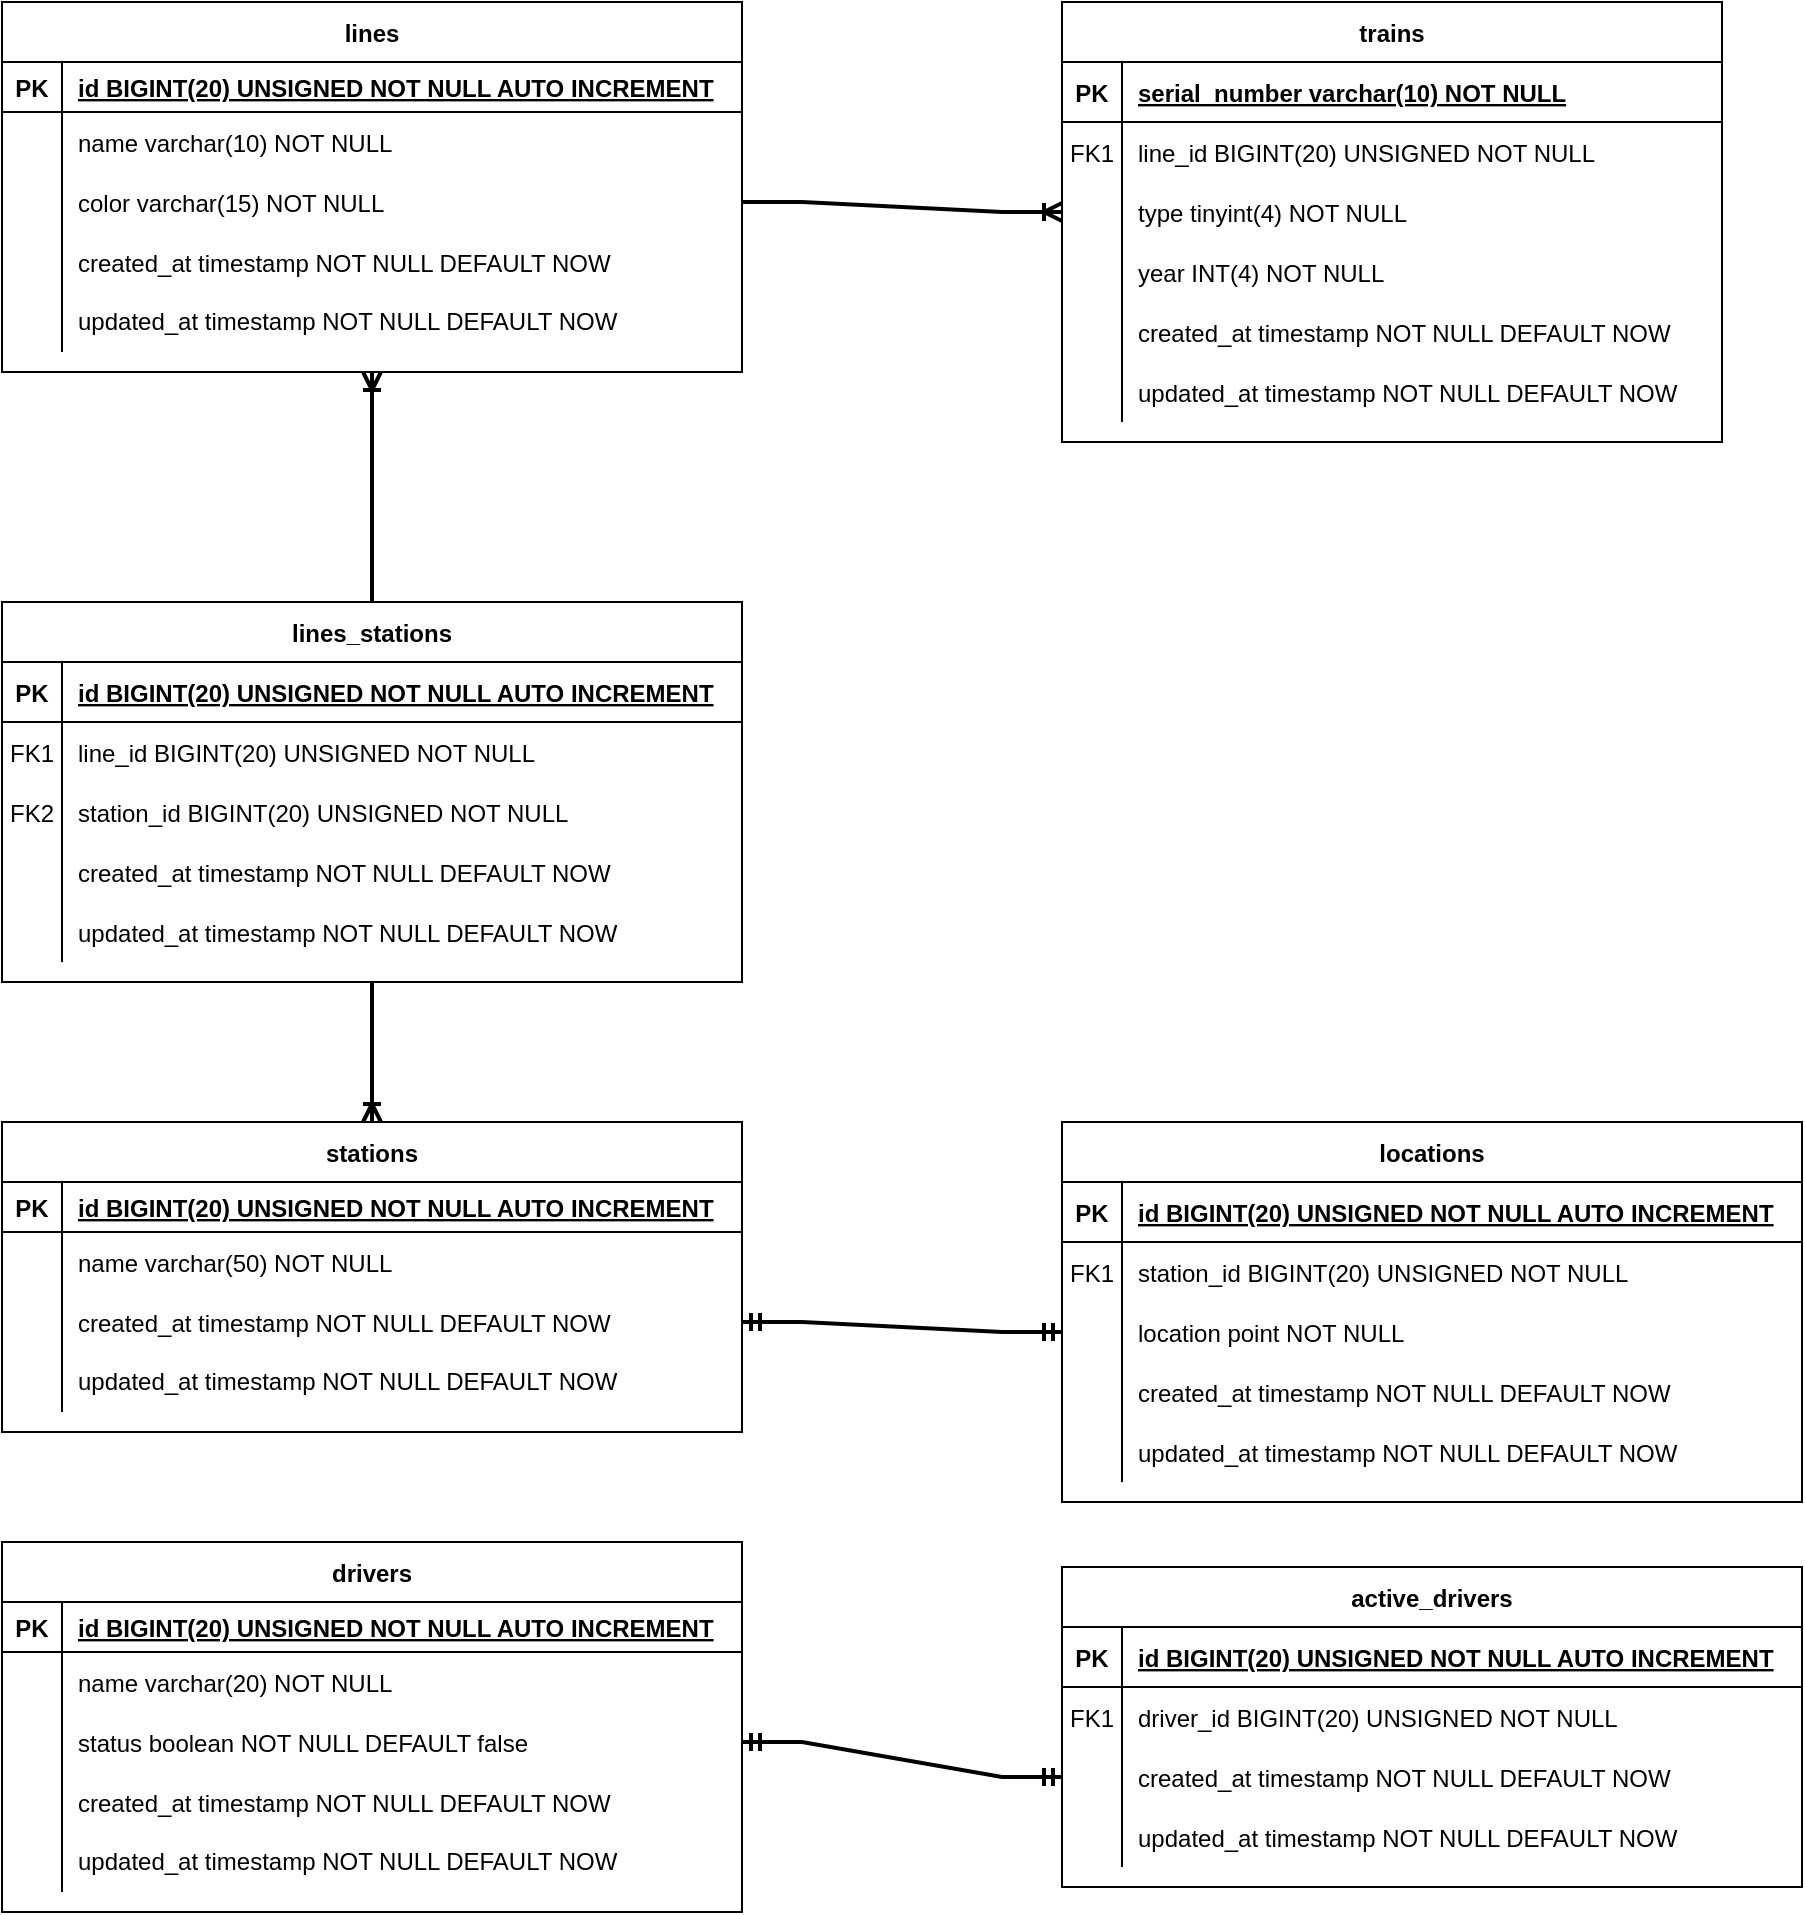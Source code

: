 <mxfile version="20.6.1" type="device"><diagram id="R2lEEEUBdFMjLlhIrx00" name="Page-1"><mxGraphModel dx="1181" dy="1236" grid="1" gridSize="10" guides="1" tooltips="1" connect="1" arrows="1" fold="1" page="1" pageScale="1" pageWidth="850" pageHeight="1100" math="0" shadow="0" extFonts="Permanent Marker^https://fonts.googleapis.com/css?family=Permanent+Marker"><root><mxCell id="0"/><mxCell id="1" parent="0"/><mxCell id="vt88OzX2ayruentlmncg-1" value="lines" style="shape=table;startSize=30;container=1;collapsible=1;childLayout=tableLayout;fixedRows=1;rowLines=0;fontStyle=1;align=center;resizeLast=1;" vertex="1" parent="1"><mxGeometry x="870" y="20" width="370" height="185" as="geometry"/></mxCell><mxCell id="vt88OzX2ayruentlmncg-2" value="" style="shape=partialRectangle;collapsible=0;dropTarget=0;pointerEvents=0;fillColor=none;points=[[0,0.5],[1,0.5]];portConstraint=eastwest;top=0;left=0;right=0;bottom=1;" vertex="1" parent="vt88OzX2ayruentlmncg-1"><mxGeometry y="30" width="370" height="25" as="geometry"/></mxCell><mxCell id="vt88OzX2ayruentlmncg-3" value="PK" style="shape=partialRectangle;overflow=hidden;connectable=0;fillColor=none;top=0;left=0;bottom=0;right=0;fontStyle=1;" vertex="1" parent="vt88OzX2ayruentlmncg-2"><mxGeometry width="30" height="25" as="geometry"><mxRectangle width="30" height="25" as="alternateBounds"/></mxGeometry></mxCell><mxCell id="vt88OzX2ayruentlmncg-4" value="id BIGINT(20) UNSIGNED NOT NULL AUTO INCREMENT" style="shape=partialRectangle;overflow=hidden;connectable=0;fillColor=none;top=0;left=0;bottom=0;right=0;align=left;spacingLeft=6;fontStyle=5;" vertex="1" parent="vt88OzX2ayruentlmncg-2"><mxGeometry x="30" width="340" height="25" as="geometry"><mxRectangle width="340" height="25" as="alternateBounds"/></mxGeometry></mxCell><mxCell id="vt88OzX2ayruentlmncg-5" value="" style="shape=partialRectangle;collapsible=0;dropTarget=0;pointerEvents=0;fillColor=none;points=[[0,0.5],[1,0.5]];portConstraint=eastwest;top=0;left=0;right=0;bottom=0;" vertex="1" parent="vt88OzX2ayruentlmncg-1"><mxGeometry y="55" width="370" height="30" as="geometry"/></mxCell><mxCell id="vt88OzX2ayruentlmncg-6" value="" style="shape=partialRectangle;overflow=hidden;connectable=0;fillColor=none;top=0;left=0;bottom=0;right=0;" vertex="1" parent="vt88OzX2ayruentlmncg-5"><mxGeometry width="30" height="30" as="geometry"><mxRectangle width="30" height="30" as="alternateBounds"/></mxGeometry></mxCell><mxCell id="vt88OzX2ayruentlmncg-7" value="name varchar(10) NOT NULL" style="shape=partialRectangle;overflow=hidden;connectable=0;fillColor=none;top=0;left=0;bottom=0;right=0;align=left;spacingLeft=6;" vertex="1" parent="vt88OzX2ayruentlmncg-5"><mxGeometry x="30" width="340" height="30" as="geometry"><mxRectangle width="340" height="30" as="alternateBounds"/></mxGeometry></mxCell><mxCell id="vt88OzX2ayruentlmncg-16" value="" style="shape=partialRectangle;collapsible=0;dropTarget=0;pointerEvents=0;fillColor=none;points=[[0,0.5],[1,0.5]];portConstraint=eastwest;top=0;left=0;right=0;bottom=0;" vertex="1" parent="vt88OzX2ayruentlmncg-1"><mxGeometry y="85" width="370" height="30" as="geometry"/></mxCell><mxCell id="vt88OzX2ayruentlmncg-17" value="" style="shape=partialRectangle;overflow=hidden;connectable=0;fillColor=none;top=0;left=0;bottom=0;right=0;" vertex="1" parent="vt88OzX2ayruentlmncg-16"><mxGeometry width="30" height="30" as="geometry"><mxRectangle width="30" height="30" as="alternateBounds"/></mxGeometry></mxCell><mxCell id="vt88OzX2ayruentlmncg-18" value="color varchar(15) NOT NULL" style="shape=partialRectangle;overflow=hidden;connectable=0;fillColor=none;top=0;left=0;bottom=0;right=0;align=left;spacingLeft=6;" vertex="1" parent="vt88OzX2ayruentlmncg-16"><mxGeometry x="30" width="340" height="30" as="geometry"><mxRectangle width="340" height="30" as="alternateBounds"/></mxGeometry></mxCell><mxCell id="vt88OzX2ayruentlmncg-25" value="" style="shape=partialRectangle;collapsible=0;dropTarget=0;pointerEvents=0;fillColor=none;points=[[0,0.5],[1,0.5]];portConstraint=eastwest;top=0;left=0;right=0;bottom=0;" vertex="1" parent="vt88OzX2ayruentlmncg-1"><mxGeometry y="115" width="370" height="30" as="geometry"/></mxCell><mxCell id="vt88OzX2ayruentlmncg-26" value="" style="shape=partialRectangle;overflow=hidden;connectable=0;fillColor=none;top=0;left=0;bottom=0;right=0;" vertex="1" parent="vt88OzX2ayruentlmncg-25"><mxGeometry width="30" height="30" as="geometry"><mxRectangle width="30" height="30" as="alternateBounds"/></mxGeometry></mxCell><mxCell id="vt88OzX2ayruentlmncg-27" value="created_at timestamp NOT NULL DEFAULT NOW" style="shape=partialRectangle;overflow=hidden;connectable=0;fillColor=none;top=0;left=0;bottom=0;right=0;align=left;spacingLeft=6;" vertex="1" parent="vt88OzX2ayruentlmncg-25"><mxGeometry x="30" width="340" height="30" as="geometry"><mxRectangle width="340" height="30" as="alternateBounds"/></mxGeometry></mxCell><mxCell id="vt88OzX2ayruentlmncg-28" value="" style="shape=partialRectangle;collapsible=0;dropTarget=0;pointerEvents=0;fillColor=none;points=[[0,0.5],[1,0.5]];portConstraint=eastwest;top=0;left=0;right=0;bottom=0;" vertex="1" parent="vt88OzX2ayruentlmncg-1"><mxGeometry y="145" width="370" height="30" as="geometry"/></mxCell><mxCell id="vt88OzX2ayruentlmncg-29" value="" style="shape=partialRectangle;overflow=hidden;connectable=0;fillColor=none;top=0;left=0;bottom=0;right=0;" vertex="1" parent="vt88OzX2ayruentlmncg-28"><mxGeometry width="30" height="30" as="geometry"><mxRectangle width="30" height="30" as="alternateBounds"/></mxGeometry></mxCell><mxCell id="vt88OzX2ayruentlmncg-30" value="updated_at timestamp NOT NULL DEFAULT NOW" style="shape=partialRectangle;overflow=hidden;connectable=0;fillColor=none;top=0;left=0;bottom=0;right=0;align=left;spacingLeft=6;html=1;" vertex="1" parent="vt88OzX2ayruentlmncg-28"><mxGeometry x="30" width="340" height="30" as="geometry"><mxRectangle width="340" height="30" as="alternateBounds"/></mxGeometry></mxCell><mxCell id="vt88OzX2ayruentlmncg-31" value="trains" style="shape=table;startSize=30;container=1;collapsible=1;childLayout=tableLayout;fixedRows=1;rowLines=0;fontStyle=1;align=center;resizeLast=1;" vertex="1" parent="1"><mxGeometry x="1400" y="20" width="330" height="220" as="geometry"><mxRectangle x="1590" y="120" width="70" height="30" as="alternateBounds"/></mxGeometry></mxCell><mxCell id="vt88OzX2ayruentlmncg-32" value="" style="shape=partialRectangle;collapsible=0;dropTarget=0;pointerEvents=0;fillColor=none;points=[[0,0.5],[1,0.5]];portConstraint=eastwest;top=0;left=0;right=0;bottom=1;" vertex="1" parent="vt88OzX2ayruentlmncg-31"><mxGeometry y="30" width="330" height="30" as="geometry"/></mxCell><mxCell id="vt88OzX2ayruentlmncg-33" value="PK" style="shape=partialRectangle;overflow=hidden;connectable=0;fillColor=none;top=0;left=0;bottom=0;right=0;fontStyle=1;" vertex="1" parent="vt88OzX2ayruentlmncg-32"><mxGeometry width="30" height="30" as="geometry"><mxRectangle width="30" height="30" as="alternateBounds"/></mxGeometry></mxCell><mxCell id="vt88OzX2ayruentlmncg-34" value="serial_number varchar(10) NOT NULL " style="shape=partialRectangle;overflow=hidden;connectable=0;fillColor=none;top=0;left=0;bottom=0;right=0;align=left;spacingLeft=6;fontStyle=5;" vertex="1" parent="vt88OzX2ayruentlmncg-32"><mxGeometry x="30" width="300" height="30" as="geometry"><mxRectangle width="300" height="30" as="alternateBounds"/></mxGeometry></mxCell><mxCell id="vt88OzX2ayruentlmncg-35" value="" style="shape=partialRectangle;collapsible=0;dropTarget=0;pointerEvents=0;fillColor=none;points=[[0,0.5],[1,0.5]];portConstraint=eastwest;top=0;left=0;right=0;bottom=0;" vertex="1" parent="vt88OzX2ayruentlmncg-31"><mxGeometry y="60" width="330" height="30" as="geometry"/></mxCell><mxCell id="vt88OzX2ayruentlmncg-36" value="FK1" style="shape=partialRectangle;overflow=hidden;connectable=0;fillColor=none;top=0;left=0;bottom=0;right=0;" vertex="1" parent="vt88OzX2ayruentlmncg-35"><mxGeometry width="30" height="30" as="geometry"><mxRectangle width="30" height="30" as="alternateBounds"/></mxGeometry></mxCell><mxCell id="vt88OzX2ayruentlmncg-37" value="line_id BIGINT(20) UNSIGNED NOT NULL" style="shape=partialRectangle;overflow=hidden;connectable=0;fillColor=none;top=0;left=0;bottom=0;right=0;align=left;spacingLeft=6;" vertex="1" parent="vt88OzX2ayruentlmncg-35"><mxGeometry x="30" width="300" height="30" as="geometry"><mxRectangle width="300" height="30" as="alternateBounds"/></mxGeometry></mxCell><mxCell id="vt88OzX2ayruentlmncg-38" value="" style="shape=partialRectangle;collapsible=0;dropTarget=0;pointerEvents=0;fillColor=none;points=[[0,0.5],[1,0.5]];portConstraint=eastwest;top=0;left=0;right=0;bottom=0;" vertex="1" parent="vt88OzX2ayruentlmncg-31"><mxGeometry y="90" width="330" height="30" as="geometry"/></mxCell><mxCell id="vt88OzX2ayruentlmncg-39" value="" style="shape=partialRectangle;overflow=hidden;connectable=0;fillColor=none;top=0;left=0;bottom=0;right=0;" vertex="1" parent="vt88OzX2ayruentlmncg-38"><mxGeometry width="30" height="30" as="geometry"><mxRectangle width="30" height="30" as="alternateBounds"/></mxGeometry></mxCell><mxCell id="vt88OzX2ayruentlmncg-40" value="type tinyint(4) NOT NULL" style="shape=partialRectangle;overflow=hidden;connectable=0;fillColor=none;top=0;left=0;bottom=0;right=0;align=left;spacingLeft=6;" vertex="1" parent="vt88OzX2ayruentlmncg-38"><mxGeometry x="30" width="300" height="30" as="geometry"><mxRectangle width="300" height="30" as="alternateBounds"/></mxGeometry></mxCell><mxCell id="vt88OzX2ayruentlmncg-52" value="" style="shape=partialRectangle;collapsible=0;dropTarget=0;pointerEvents=0;fillColor=none;points=[[0,0.5],[1,0.5]];portConstraint=eastwest;top=0;left=0;right=0;bottom=0;" vertex="1" parent="vt88OzX2ayruentlmncg-31"><mxGeometry y="120" width="330" height="30" as="geometry"/></mxCell><mxCell id="vt88OzX2ayruentlmncg-53" value="" style="shape=partialRectangle;overflow=hidden;connectable=0;fillColor=none;top=0;left=0;bottom=0;right=0;" vertex="1" parent="vt88OzX2ayruentlmncg-52"><mxGeometry width="30" height="30" as="geometry"><mxRectangle width="30" height="30" as="alternateBounds"/></mxGeometry></mxCell><mxCell id="vt88OzX2ayruentlmncg-54" value="year INT(4) NOT NULL" style="shape=partialRectangle;overflow=hidden;connectable=0;fillColor=none;top=0;left=0;bottom=0;right=0;align=left;spacingLeft=6;" vertex="1" parent="vt88OzX2ayruentlmncg-52"><mxGeometry x="30" width="300" height="30" as="geometry"><mxRectangle width="300" height="30" as="alternateBounds"/></mxGeometry></mxCell><mxCell id="vt88OzX2ayruentlmncg-55" value="" style="shape=partialRectangle;collapsible=0;dropTarget=0;pointerEvents=0;fillColor=none;points=[[0,0.5],[1,0.5]];portConstraint=eastwest;top=0;left=0;right=0;bottom=0;" vertex="1" parent="vt88OzX2ayruentlmncg-31"><mxGeometry y="150" width="330" height="30" as="geometry"/></mxCell><mxCell id="vt88OzX2ayruentlmncg-56" value="" style="shape=partialRectangle;overflow=hidden;connectable=0;fillColor=none;top=0;left=0;bottom=0;right=0;" vertex="1" parent="vt88OzX2ayruentlmncg-55"><mxGeometry width="30" height="30" as="geometry"><mxRectangle width="30" height="30" as="alternateBounds"/></mxGeometry></mxCell><mxCell id="vt88OzX2ayruentlmncg-57" value="created_at timestamp NOT NULL DEFAULT NOW" style="shape=partialRectangle;overflow=hidden;connectable=0;fillColor=none;top=0;left=0;bottom=0;right=0;align=left;spacingLeft=6;" vertex="1" parent="vt88OzX2ayruentlmncg-55"><mxGeometry x="30" width="300" height="30" as="geometry"><mxRectangle width="300" height="30" as="alternateBounds"/></mxGeometry></mxCell><mxCell id="vt88OzX2ayruentlmncg-58" value="" style="shape=partialRectangle;collapsible=0;dropTarget=0;pointerEvents=0;fillColor=none;points=[[0,0.5],[1,0.5]];portConstraint=eastwest;top=0;left=0;right=0;bottom=0;" vertex="1" parent="vt88OzX2ayruentlmncg-31"><mxGeometry y="180" width="330" height="30" as="geometry"/></mxCell><mxCell id="vt88OzX2ayruentlmncg-59" value="" style="shape=partialRectangle;overflow=hidden;connectable=0;fillColor=none;top=0;left=0;bottom=0;right=0;" vertex="1" parent="vt88OzX2ayruentlmncg-58"><mxGeometry width="30" height="30" as="geometry"><mxRectangle width="30" height="30" as="alternateBounds"/></mxGeometry></mxCell><mxCell id="vt88OzX2ayruentlmncg-60" value="updated_at timestamp NOT NULL DEFAULT NOW" style="shape=partialRectangle;overflow=hidden;connectable=0;fillColor=none;top=0;left=0;bottom=0;right=0;align=left;spacingLeft=6;" vertex="1" parent="vt88OzX2ayruentlmncg-58"><mxGeometry x="30" width="300" height="30" as="geometry"><mxRectangle width="300" height="30" as="alternateBounds"/></mxGeometry></mxCell><mxCell id="vt88OzX2ayruentlmncg-81" value="stations" style="shape=table;startSize=30;container=1;collapsible=1;childLayout=tableLayout;fixedRows=1;rowLines=0;fontStyle=1;align=center;resizeLast=1;" vertex="1" parent="1"><mxGeometry x="870" y="580" width="370" height="155" as="geometry"/></mxCell><mxCell id="vt88OzX2ayruentlmncg-82" value="" style="shape=partialRectangle;collapsible=0;dropTarget=0;pointerEvents=0;fillColor=none;points=[[0,0.5],[1,0.5]];portConstraint=eastwest;top=0;left=0;right=0;bottom=1;" vertex="1" parent="vt88OzX2ayruentlmncg-81"><mxGeometry y="30" width="370" height="25" as="geometry"/></mxCell><mxCell id="vt88OzX2ayruentlmncg-83" value="PK" style="shape=partialRectangle;overflow=hidden;connectable=0;fillColor=none;top=0;left=0;bottom=0;right=0;fontStyle=1;" vertex="1" parent="vt88OzX2ayruentlmncg-82"><mxGeometry width="30" height="25" as="geometry"><mxRectangle width="30" height="25" as="alternateBounds"/></mxGeometry></mxCell><mxCell id="vt88OzX2ayruentlmncg-84" value="id BIGINT(20) UNSIGNED NOT NULL AUTO INCREMENT" style="shape=partialRectangle;overflow=hidden;connectable=0;fillColor=none;top=0;left=0;bottom=0;right=0;align=left;spacingLeft=6;fontStyle=5;" vertex="1" parent="vt88OzX2ayruentlmncg-82"><mxGeometry x="30" width="340" height="25" as="geometry"><mxRectangle width="340" height="25" as="alternateBounds"/></mxGeometry></mxCell><mxCell id="vt88OzX2ayruentlmncg-85" value="" style="shape=partialRectangle;collapsible=0;dropTarget=0;pointerEvents=0;fillColor=none;points=[[0,0.5],[1,0.5]];portConstraint=eastwest;top=0;left=0;right=0;bottom=0;" vertex="1" parent="vt88OzX2ayruentlmncg-81"><mxGeometry y="55" width="370" height="30" as="geometry"/></mxCell><mxCell id="vt88OzX2ayruentlmncg-86" value="" style="shape=partialRectangle;overflow=hidden;connectable=0;fillColor=none;top=0;left=0;bottom=0;right=0;" vertex="1" parent="vt88OzX2ayruentlmncg-85"><mxGeometry width="30" height="30" as="geometry"><mxRectangle width="30" height="30" as="alternateBounds"/></mxGeometry></mxCell><mxCell id="vt88OzX2ayruentlmncg-87" value="name varchar(50) NOT NULL" style="shape=partialRectangle;overflow=hidden;connectable=0;fillColor=none;top=0;left=0;bottom=0;right=0;align=left;spacingLeft=6;" vertex="1" parent="vt88OzX2ayruentlmncg-85"><mxGeometry x="30" width="340" height="30" as="geometry"><mxRectangle width="340" height="30" as="alternateBounds"/></mxGeometry></mxCell><mxCell id="vt88OzX2ayruentlmncg-91" value="" style="shape=partialRectangle;collapsible=0;dropTarget=0;pointerEvents=0;fillColor=none;points=[[0,0.5],[1,0.5]];portConstraint=eastwest;top=0;left=0;right=0;bottom=0;" vertex="1" parent="vt88OzX2ayruentlmncg-81"><mxGeometry y="85" width="370" height="30" as="geometry"/></mxCell><mxCell id="vt88OzX2ayruentlmncg-92" value="" style="shape=partialRectangle;overflow=hidden;connectable=0;fillColor=none;top=0;left=0;bottom=0;right=0;" vertex="1" parent="vt88OzX2ayruentlmncg-91"><mxGeometry width="30" height="30" as="geometry"><mxRectangle width="30" height="30" as="alternateBounds"/></mxGeometry></mxCell><mxCell id="vt88OzX2ayruentlmncg-93" value="created_at timestamp NOT NULL DEFAULT NOW" style="shape=partialRectangle;overflow=hidden;connectable=0;fillColor=none;top=0;left=0;bottom=0;right=0;align=left;spacingLeft=6;" vertex="1" parent="vt88OzX2ayruentlmncg-91"><mxGeometry x="30" width="340" height="30" as="geometry"><mxRectangle width="340" height="30" as="alternateBounds"/></mxGeometry></mxCell><mxCell id="vt88OzX2ayruentlmncg-94" value="" style="shape=partialRectangle;collapsible=0;dropTarget=0;pointerEvents=0;fillColor=none;points=[[0,0.5],[1,0.5]];portConstraint=eastwest;top=0;left=0;right=0;bottom=0;" vertex="1" parent="vt88OzX2ayruentlmncg-81"><mxGeometry y="115" width="370" height="30" as="geometry"/></mxCell><mxCell id="vt88OzX2ayruentlmncg-95" value="" style="shape=partialRectangle;overflow=hidden;connectable=0;fillColor=none;top=0;left=0;bottom=0;right=0;" vertex="1" parent="vt88OzX2ayruentlmncg-94"><mxGeometry width="30" height="30" as="geometry"><mxRectangle width="30" height="30" as="alternateBounds"/></mxGeometry></mxCell><mxCell id="vt88OzX2ayruentlmncg-96" value="updated_at timestamp NOT NULL DEFAULT NOW" style="shape=partialRectangle;overflow=hidden;connectable=0;fillColor=none;top=0;left=0;bottom=0;right=0;align=left;spacingLeft=6;html=1;" vertex="1" parent="vt88OzX2ayruentlmncg-94"><mxGeometry x="30" width="340" height="30" as="geometry"><mxRectangle width="340" height="30" as="alternateBounds"/></mxGeometry></mxCell><mxCell id="vt88OzX2ayruentlmncg-105" value="locations" style="shape=table;startSize=30;container=1;collapsible=1;childLayout=tableLayout;fixedRows=1;rowLines=0;fontStyle=1;align=center;resizeLast=1;" vertex="1" parent="1"><mxGeometry x="1400" y="580" width="370" height="190" as="geometry"><mxRectangle x="1590" y="120" width="70" height="30" as="alternateBounds"/></mxGeometry></mxCell><mxCell id="vt88OzX2ayruentlmncg-106" value="" style="shape=partialRectangle;collapsible=0;dropTarget=0;pointerEvents=0;fillColor=none;points=[[0,0.5],[1,0.5]];portConstraint=eastwest;top=0;left=0;right=0;bottom=1;" vertex="1" parent="vt88OzX2ayruentlmncg-105"><mxGeometry y="30" width="370" height="30" as="geometry"/></mxCell><mxCell id="vt88OzX2ayruentlmncg-107" value="PK" style="shape=partialRectangle;overflow=hidden;connectable=0;fillColor=none;top=0;left=0;bottom=0;right=0;fontStyle=1;" vertex="1" parent="vt88OzX2ayruentlmncg-106"><mxGeometry width="30" height="30" as="geometry"><mxRectangle width="30" height="30" as="alternateBounds"/></mxGeometry></mxCell><mxCell id="vt88OzX2ayruentlmncg-108" value="id BIGINT(20) UNSIGNED NOT NULL AUTO INCREMENT" style="shape=partialRectangle;overflow=hidden;connectable=0;fillColor=none;top=0;left=0;bottom=0;right=0;align=left;spacingLeft=6;fontStyle=5;" vertex="1" parent="vt88OzX2ayruentlmncg-106"><mxGeometry x="30" width="340" height="30" as="geometry"><mxRectangle width="340" height="30" as="alternateBounds"/></mxGeometry></mxCell><mxCell id="vt88OzX2ayruentlmncg-109" value="" style="shape=partialRectangle;collapsible=0;dropTarget=0;pointerEvents=0;fillColor=none;points=[[0,0.5],[1,0.5]];portConstraint=eastwest;top=0;left=0;right=0;bottom=0;" vertex="1" parent="vt88OzX2ayruentlmncg-105"><mxGeometry y="60" width="370" height="30" as="geometry"/></mxCell><mxCell id="vt88OzX2ayruentlmncg-110" value="FK1" style="shape=partialRectangle;overflow=hidden;connectable=0;fillColor=none;top=0;left=0;bottom=0;right=0;" vertex="1" parent="vt88OzX2ayruentlmncg-109"><mxGeometry width="30" height="30" as="geometry"><mxRectangle width="30" height="30" as="alternateBounds"/></mxGeometry></mxCell><mxCell id="vt88OzX2ayruentlmncg-111" value="station_id BIGINT(20) UNSIGNED NOT NULL" style="shape=partialRectangle;overflow=hidden;connectable=0;fillColor=none;top=0;left=0;bottom=0;right=0;align=left;spacingLeft=6;" vertex="1" parent="vt88OzX2ayruentlmncg-109"><mxGeometry x="30" width="340" height="30" as="geometry"><mxRectangle width="340" height="30" as="alternateBounds"/></mxGeometry></mxCell><mxCell id="vt88OzX2ayruentlmncg-112" value="" style="shape=partialRectangle;collapsible=0;dropTarget=0;pointerEvents=0;fillColor=none;points=[[0,0.5],[1,0.5]];portConstraint=eastwest;top=0;left=0;right=0;bottom=0;" vertex="1" parent="vt88OzX2ayruentlmncg-105"><mxGeometry y="90" width="370" height="30" as="geometry"/></mxCell><mxCell id="vt88OzX2ayruentlmncg-113" value="" style="shape=partialRectangle;overflow=hidden;connectable=0;fillColor=none;top=0;left=0;bottom=0;right=0;" vertex="1" parent="vt88OzX2ayruentlmncg-112"><mxGeometry width="30" height="30" as="geometry"><mxRectangle width="30" height="30" as="alternateBounds"/></mxGeometry></mxCell><mxCell id="vt88OzX2ayruentlmncg-114" value="location point NOT NULL" style="shape=partialRectangle;overflow=hidden;connectable=0;fillColor=none;top=0;left=0;bottom=0;right=0;align=left;spacingLeft=6;" vertex="1" parent="vt88OzX2ayruentlmncg-112"><mxGeometry x="30" width="340" height="30" as="geometry"><mxRectangle width="340" height="30" as="alternateBounds"/></mxGeometry></mxCell><mxCell id="vt88OzX2ayruentlmncg-118" value="" style="shape=partialRectangle;collapsible=0;dropTarget=0;pointerEvents=0;fillColor=none;points=[[0,0.5],[1,0.5]];portConstraint=eastwest;top=0;left=0;right=0;bottom=0;" vertex="1" parent="vt88OzX2ayruentlmncg-105"><mxGeometry y="120" width="370" height="30" as="geometry"/></mxCell><mxCell id="vt88OzX2ayruentlmncg-119" value="" style="shape=partialRectangle;overflow=hidden;connectable=0;fillColor=none;top=0;left=0;bottom=0;right=0;" vertex="1" parent="vt88OzX2ayruentlmncg-118"><mxGeometry width="30" height="30" as="geometry"><mxRectangle width="30" height="30" as="alternateBounds"/></mxGeometry></mxCell><mxCell id="vt88OzX2ayruentlmncg-120" value="created_at timestamp NOT NULL DEFAULT NOW" style="shape=partialRectangle;overflow=hidden;connectable=0;fillColor=none;top=0;left=0;bottom=0;right=0;align=left;spacingLeft=6;" vertex="1" parent="vt88OzX2ayruentlmncg-118"><mxGeometry x="30" width="340" height="30" as="geometry"><mxRectangle width="340" height="30" as="alternateBounds"/></mxGeometry></mxCell><mxCell id="vt88OzX2ayruentlmncg-121" value="" style="shape=partialRectangle;collapsible=0;dropTarget=0;pointerEvents=0;fillColor=none;points=[[0,0.5],[1,0.5]];portConstraint=eastwest;top=0;left=0;right=0;bottom=0;" vertex="1" parent="vt88OzX2ayruentlmncg-105"><mxGeometry y="150" width="370" height="30" as="geometry"/></mxCell><mxCell id="vt88OzX2ayruentlmncg-122" value="" style="shape=partialRectangle;overflow=hidden;connectable=0;fillColor=none;top=0;left=0;bottom=0;right=0;" vertex="1" parent="vt88OzX2ayruentlmncg-121"><mxGeometry width="30" height="30" as="geometry"><mxRectangle width="30" height="30" as="alternateBounds"/></mxGeometry></mxCell><mxCell id="vt88OzX2ayruentlmncg-123" value="updated_at timestamp NOT NULL DEFAULT NOW" style="shape=partialRectangle;overflow=hidden;connectable=0;fillColor=none;top=0;left=0;bottom=0;right=0;align=left;spacingLeft=6;" vertex="1" parent="vt88OzX2ayruentlmncg-121"><mxGeometry x="30" width="340" height="30" as="geometry"><mxRectangle width="340" height="30" as="alternateBounds"/></mxGeometry></mxCell><mxCell id="vt88OzX2ayruentlmncg-124" value="drivers" style="shape=table;startSize=30;container=1;collapsible=1;childLayout=tableLayout;fixedRows=1;rowLines=0;fontStyle=1;align=center;resizeLast=1;" vertex="1" parent="1"><mxGeometry x="870" y="790" width="370" height="185" as="geometry"/></mxCell><mxCell id="vt88OzX2ayruentlmncg-125" value="" style="shape=partialRectangle;collapsible=0;dropTarget=0;pointerEvents=0;fillColor=none;points=[[0,0.5],[1,0.5]];portConstraint=eastwest;top=0;left=0;right=0;bottom=1;" vertex="1" parent="vt88OzX2ayruentlmncg-124"><mxGeometry y="30" width="370" height="25" as="geometry"/></mxCell><mxCell id="vt88OzX2ayruentlmncg-126" value="PK" style="shape=partialRectangle;overflow=hidden;connectable=0;fillColor=none;top=0;left=0;bottom=0;right=0;fontStyle=1;" vertex="1" parent="vt88OzX2ayruentlmncg-125"><mxGeometry width="30" height="25" as="geometry"><mxRectangle width="30" height="25" as="alternateBounds"/></mxGeometry></mxCell><mxCell id="vt88OzX2ayruentlmncg-127" value="id BIGINT(20) UNSIGNED NOT NULL AUTO INCREMENT" style="shape=partialRectangle;overflow=hidden;connectable=0;fillColor=none;top=0;left=0;bottom=0;right=0;align=left;spacingLeft=6;fontStyle=5;" vertex="1" parent="vt88OzX2ayruentlmncg-125"><mxGeometry x="30" width="340" height="25" as="geometry"><mxRectangle width="340" height="25" as="alternateBounds"/></mxGeometry></mxCell><mxCell id="vt88OzX2ayruentlmncg-128" value="" style="shape=partialRectangle;collapsible=0;dropTarget=0;pointerEvents=0;fillColor=none;points=[[0,0.5],[1,0.5]];portConstraint=eastwest;top=0;left=0;right=0;bottom=0;" vertex="1" parent="vt88OzX2ayruentlmncg-124"><mxGeometry y="55" width="370" height="30" as="geometry"/></mxCell><mxCell id="vt88OzX2ayruentlmncg-129" value="" style="shape=partialRectangle;overflow=hidden;connectable=0;fillColor=none;top=0;left=0;bottom=0;right=0;" vertex="1" parent="vt88OzX2ayruentlmncg-128"><mxGeometry width="30" height="30" as="geometry"><mxRectangle width="30" height="30" as="alternateBounds"/></mxGeometry></mxCell><mxCell id="vt88OzX2ayruentlmncg-130" value="name varchar(20) NOT NULL" style="shape=partialRectangle;overflow=hidden;connectable=0;fillColor=none;top=0;left=0;bottom=0;right=0;align=left;spacingLeft=6;" vertex="1" parent="vt88OzX2ayruentlmncg-128"><mxGeometry x="30" width="340" height="30" as="geometry"><mxRectangle width="340" height="30" as="alternateBounds"/></mxGeometry></mxCell><mxCell id="vt88OzX2ayruentlmncg-137" value="" style="shape=partialRectangle;collapsible=0;dropTarget=0;pointerEvents=0;fillColor=none;points=[[0,0.5],[1,0.5]];portConstraint=eastwest;top=0;left=0;right=0;bottom=0;" vertex="1" parent="vt88OzX2ayruentlmncg-124"><mxGeometry y="85" width="370" height="30" as="geometry"/></mxCell><mxCell id="vt88OzX2ayruentlmncg-138" value="" style="shape=partialRectangle;overflow=hidden;connectable=0;fillColor=none;top=0;left=0;bottom=0;right=0;" vertex="1" parent="vt88OzX2ayruentlmncg-137"><mxGeometry width="30" height="30" as="geometry"><mxRectangle width="30" height="30" as="alternateBounds"/></mxGeometry></mxCell><mxCell id="vt88OzX2ayruentlmncg-139" value="status boolean NOT NULL DEFAULT false" style="shape=partialRectangle;overflow=hidden;connectable=0;fillColor=none;top=0;left=0;bottom=0;right=0;align=left;spacingLeft=6;" vertex="1" parent="vt88OzX2ayruentlmncg-137"><mxGeometry x="30" width="340" height="30" as="geometry"><mxRectangle width="340" height="30" as="alternateBounds"/></mxGeometry></mxCell><mxCell id="vt88OzX2ayruentlmncg-131" value="" style="shape=partialRectangle;collapsible=0;dropTarget=0;pointerEvents=0;fillColor=none;points=[[0,0.5],[1,0.5]];portConstraint=eastwest;top=0;left=0;right=0;bottom=0;" vertex="1" parent="vt88OzX2ayruentlmncg-124"><mxGeometry y="115" width="370" height="30" as="geometry"/></mxCell><mxCell id="vt88OzX2ayruentlmncg-132" value="" style="shape=partialRectangle;overflow=hidden;connectable=0;fillColor=none;top=0;left=0;bottom=0;right=0;" vertex="1" parent="vt88OzX2ayruentlmncg-131"><mxGeometry width="30" height="30" as="geometry"><mxRectangle width="30" height="30" as="alternateBounds"/></mxGeometry></mxCell><mxCell id="vt88OzX2ayruentlmncg-133" value="created_at timestamp NOT NULL DEFAULT NOW" style="shape=partialRectangle;overflow=hidden;connectable=0;fillColor=none;top=0;left=0;bottom=0;right=0;align=left;spacingLeft=6;" vertex="1" parent="vt88OzX2ayruentlmncg-131"><mxGeometry x="30" width="340" height="30" as="geometry"><mxRectangle width="340" height="30" as="alternateBounds"/></mxGeometry></mxCell><mxCell id="vt88OzX2ayruentlmncg-134" value="" style="shape=partialRectangle;collapsible=0;dropTarget=0;pointerEvents=0;fillColor=none;points=[[0,0.5],[1,0.5]];portConstraint=eastwest;top=0;left=0;right=0;bottom=0;" vertex="1" parent="vt88OzX2ayruentlmncg-124"><mxGeometry y="145" width="370" height="30" as="geometry"/></mxCell><mxCell id="vt88OzX2ayruentlmncg-135" value="" style="shape=partialRectangle;overflow=hidden;connectable=0;fillColor=none;top=0;left=0;bottom=0;right=0;" vertex="1" parent="vt88OzX2ayruentlmncg-134"><mxGeometry width="30" height="30" as="geometry"><mxRectangle width="30" height="30" as="alternateBounds"/></mxGeometry></mxCell><mxCell id="vt88OzX2ayruentlmncg-136" value="updated_at timestamp NOT NULL DEFAULT NOW" style="shape=partialRectangle;overflow=hidden;connectable=0;fillColor=none;top=0;left=0;bottom=0;right=0;align=left;spacingLeft=6;html=1;" vertex="1" parent="vt88OzX2ayruentlmncg-134"><mxGeometry x="30" width="340" height="30" as="geometry"><mxRectangle width="340" height="30" as="alternateBounds"/></mxGeometry></mxCell><mxCell id="vt88OzX2ayruentlmncg-140" value="active_drivers" style="shape=table;startSize=30;container=1;collapsible=1;childLayout=tableLayout;fixedRows=1;rowLines=0;fontStyle=1;align=center;resizeLast=1;" vertex="1" parent="1"><mxGeometry x="1400" y="802.5" width="370" height="160" as="geometry"><mxRectangle x="1590" y="120" width="70" height="30" as="alternateBounds"/></mxGeometry></mxCell><mxCell id="vt88OzX2ayruentlmncg-141" value="" style="shape=partialRectangle;collapsible=0;dropTarget=0;pointerEvents=0;fillColor=none;points=[[0,0.5],[1,0.5]];portConstraint=eastwest;top=0;left=0;right=0;bottom=1;" vertex="1" parent="vt88OzX2ayruentlmncg-140"><mxGeometry y="30" width="370" height="30" as="geometry"/></mxCell><mxCell id="vt88OzX2ayruentlmncg-142" value="PK" style="shape=partialRectangle;overflow=hidden;connectable=0;fillColor=none;top=0;left=0;bottom=0;right=0;fontStyle=1;" vertex="1" parent="vt88OzX2ayruentlmncg-141"><mxGeometry width="30" height="30" as="geometry"><mxRectangle width="30" height="30" as="alternateBounds"/></mxGeometry></mxCell><mxCell id="vt88OzX2ayruentlmncg-143" value="id BIGINT(20) UNSIGNED NOT NULL AUTO INCREMENT" style="shape=partialRectangle;overflow=hidden;connectable=0;fillColor=none;top=0;left=0;bottom=0;right=0;align=left;spacingLeft=6;fontStyle=5;" vertex="1" parent="vt88OzX2ayruentlmncg-141"><mxGeometry x="30" width="340" height="30" as="geometry"><mxRectangle width="340" height="30" as="alternateBounds"/></mxGeometry></mxCell><mxCell id="vt88OzX2ayruentlmncg-144" value="" style="shape=partialRectangle;collapsible=0;dropTarget=0;pointerEvents=0;fillColor=none;points=[[0,0.5],[1,0.5]];portConstraint=eastwest;top=0;left=0;right=0;bottom=0;" vertex="1" parent="vt88OzX2ayruentlmncg-140"><mxGeometry y="60" width="370" height="30" as="geometry"/></mxCell><mxCell id="vt88OzX2ayruentlmncg-145" value="FK1" style="shape=partialRectangle;overflow=hidden;connectable=0;fillColor=none;top=0;left=0;bottom=0;right=0;" vertex="1" parent="vt88OzX2ayruentlmncg-144"><mxGeometry width="30" height="30" as="geometry"><mxRectangle width="30" height="30" as="alternateBounds"/></mxGeometry></mxCell><mxCell id="vt88OzX2ayruentlmncg-146" value="driver_id BIGINT(20) UNSIGNED NOT NULL" style="shape=partialRectangle;overflow=hidden;connectable=0;fillColor=none;top=0;left=0;bottom=0;right=0;align=left;spacingLeft=6;" vertex="1" parent="vt88OzX2ayruentlmncg-144"><mxGeometry x="30" width="340" height="30" as="geometry"><mxRectangle width="340" height="30" as="alternateBounds"/></mxGeometry></mxCell><mxCell id="vt88OzX2ayruentlmncg-150" value="" style="shape=partialRectangle;collapsible=0;dropTarget=0;pointerEvents=0;fillColor=none;points=[[0,0.5],[1,0.5]];portConstraint=eastwest;top=0;left=0;right=0;bottom=0;" vertex="1" parent="vt88OzX2ayruentlmncg-140"><mxGeometry y="90" width="370" height="30" as="geometry"/></mxCell><mxCell id="vt88OzX2ayruentlmncg-151" value="" style="shape=partialRectangle;overflow=hidden;connectable=0;fillColor=none;top=0;left=0;bottom=0;right=0;" vertex="1" parent="vt88OzX2ayruentlmncg-150"><mxGeometry width="30" height="30" as="geometry"><mxRectangle width="30" height="30" as="alternateBounds"/></mxGeometry></mxCell><mxCell id="vt88OzX2ayruentlmncg-152" value="created_at timestamp NOT NULL DEFAULT NOW" style="shape=partialRectangle;overflow=hidden;connectable=0;fillColor=none;top=0;left=0;bottom=0;right=0;align=left;spacingLeft=6;" vertex="1" parent="vt88OzX2ayruentlmncg-150"><mxGeometry x="30" width="340" height="30" as="geometry"><mxRectangle width="340" height="30" as="alternateBounds"/></mxGeometry></mxCell><mxCell id="vt88OzX2ayruentlmncg-153" value="" style="shape=partialRectangle;collapsible=0;dropTarget=0;pointerEvents=0;fillColor=none;points=[[0,0.5],[1,0.5]];portConstraint=eastwest;top=0;left=0;right=0;bottom=0;" vertex="1" parent="vt88OzX2ayruentlmncg-140"><mxGeometry y="120" width="370" height="30" as="geometry"/></mxCell><mxCell id="vt88OzX2ayruentlmncg-154" value="" style="shape=partialRectangle;overflow=hidden;connectable=0;fillColor=none;top=0;left=0;bottom=0;right=0;" vertex="1" parent="vt88OzX2ayruentlmncg-153"><mxGeometry width="30" height="30" as="geometry"><mxRectangle width="30" height="30" as="alternateBounds"/></mxGeometry></mxCell><mxCell id="vt88OzX2ayruentlmncg-155" value="updated_at timestamp NOT NULL DEFAULT NOW" style="shape=partialRectangle;overflow=hidden;connectable=0;fillColor=none;top=0;left=0;bottom=0;right=0;align=left;spacingLeft=6;" vertex="1" parent="vt88OzX2ayruentlmncg-153"><mxGeometry x="30" width="340" height="30" as="geometry"><mxRectangle width="340" height="30" as="alternateBounds"/></mxGeometry></mxCell><mxCell id="vt88OzX2ayruentlmncg-156" value="" style="edgeStyle=entityRelationEdgeStyle;fontSize=12;html=1;endArrow=ERoneToMany;rounded=0;entryX=0;entryY=0.5;entryDx=0;entryDy=0;exitX=1;exitY=0.5;exitDx=0;exitDy=0;strokeWidth=2;" edge="1" parent="1" source="vt88OzX2ayruentlmncg-16" target="vt88OzX2ayruentlmncg-38"><mxGeometry width="100" height="100" relative="1" as="geometry"><mxPoint x="1320" y="310" as="sourcePoint"/><mxPoint x="1420" y="210" as="targetPoint"/></mxGeometry></mxCell><mxCell id="vt88OzX2ayruentlmncg-177" value="" style="edgeStyle=entityRelationEdgeStyle;fontSize=12;html=1;endArrow=ERmandOne;startArrow=ERmandOne;rounded=0;strokeWidth=2;exitX=1;exitY=0.5;exitDx=0;exitDy=0;entryX=0;entryY=0.5;entryDx=0;entryDy=0;" edge="1" parent="1" source="vt88OzX2ayruentlmncg-91" target="vt88OzX2ayruentlmncg-112"><mxGeometry width="100" height="100" relative="1" as="geometry"><mxPoint x="1320" y="690" as="sourcePoint"/><mxPoint x="1420" y="590" as="targetPoint"/></mxGeometry></mxCell><mxCell id="vt88OzX2ayruentlmncg-178" value="" style="edgeStyle=entityRelationEdgeStyle;fontSize=12;html=1;endArrow=ERmandOne;startArrow=ERmandOne;rounded=0;strokeWidth=2;exitX=1;exitY=0.5;exitDx=0;exitDy=0;entryX=0;entryY=0.5;entryDx=0;entryDy=0;" edge="1" parent="1" source="vt88OzX2ayruentlmncg-137" target="vt88OzX2ayruentlmncg-150"><mxGeometry width="100" height="100" relative="1" as="geometry"><mxPoint x="1250" y="690" as="sourcePoint"/><mxPoint x="1440" y="695" as="targetPoint"/></mxGeometry></mxCell><mxCell id="vt88OzX2ayruentlmncg-235" value="lines_stations" style="shape=table;startSize=30;container=1;collapsible=1;childLayout=tableLayout;fixedRows=1;rowLines=0;fontStyle=1;align=center;resizeLast=1;" vertex="1" parent="1"><mxGeometry x="870" y="320" width="370" height="190" as="geometry"><mxRectangle x="1590" y="120" width="70" height="30" as="alternateBounds"/></mxGeometry></mxCell><mxCell id="vt88OzX2ayruentlmncg-236" value="" style="shape=partialRectangle;collapsible=0;dropTarget=0;pointerEvents=0;fillColor=none;points=[[0,0.5],[1,0.5]];portConstraint=eastwest;top=0;left=0;right=0;bottom=1;" vertex="1" parent="vt88OzX2ayruentlmncg-235"><mxGeometry y="30" width="370" height="30" as="geometry"/></mxCell><mxCell id="vt88OzX2ayruentlmncg-237" value="PK" style="shape=partialRectangle;overflow=hidden;connectable=0;fillColor=none;top=0;left=0;bottom=0;right=0;fontStyle=1;" vertex="1" parent="vt88OzX2ayruentlmncg-236"><mxGeometry width="30" height="30" as="geometry"><mxRectangle width="30" height="30" as="alternateBounds"/></mxGeometry></mxCell><mxCell id="vt88OzX2ayruentlmncg-238" value="id BIGINT(20) UNSIGNED NOT NULL AUTO INCREMENT" style="shape=partialRectangle;overflow=hidden;connectable=0;fillColor=none;top=0;left=0;bottom=0;right=0;align=left;spacingLeft=6;fontStyle=5;" vertex="1" parent="vt88OzX2ayruentlmncg-236"><mxGeometry x="30" width="340" height="30" as="geometry"><mxRectangle width="340" height="30" as="alternateBounds"/></mxGeometry></mxCell><mxCell id="vt88OzX2ayruentlmncg-239" value="" style="shape=partialRectangle;collapsible=0;dropTarget=0;pointerEvents=0;fillColor=none;points=[[0,0.5],[1,0.5]];portConstraint=eastwest;top=0;left=0;right=0;bottom=0;" vertex="1" parent="vt88OzX2ayruentlmncg-235"><mxGeometry y="60" width="370" height="30" as="geometry"/></mxCell><mxCell id="vt88OzX2ayruentlmncg-240" value="FK1" style="shape=partialRectangle;overflow=hidden;connectable=0;fillColor=none;top=0;left=0;bottom=0;right=0;" vertex="1" parent="vt88OzX2ayruentlmncg-239"><mxGeometry width="30" height="30" as="geometry"><mxRectangle width="30" height="30" as="alternateBounds"/></mxGeometry></mxCell><mxCell id="vt88OzX2ayruentlmncg-241" value="line_id BIGINT(20) UNSIGNED NOT NULL" style="shape=partialRectangle;overflow=hidden;connectable=0;fillColor=none;top=0;left=0;bottom=0;right=0;align=left;spacingLeft=6;" vertex="1" parent="vt88OzX2ayruentlmncg-239"><mxGeometry x="30" width="340" height="30" as="geometry"><mxRectangle width="340" height="30" as="alternateBounds"/></mxGeometry></mxCell><mxCell id="vt88OzX2ayruentlmncg-254" value="" style="shape=partialRectangle;collapsible=0;dropTarget=0;pointerEvents=0;fillColor=none;points=[[0,0.5],[1,0.5]];portConstraint=eastwest;top=0;left=0;right=0;bottom=0;" vertex="1" parent="vt88OzX2ayruentlmncg-235"><mxGeometry y="90" width="370" height="30" as="geometry"/></mxCell><mxCell id="vt88OzX2ayruentlmncg-255" value="FK2" style="shape=partialRectangle;overflow=hidden;connectable=0;fillColor=none;top=0;left=0;bottom=0;right=0;" vertex="1" parent="vt88OzX2ayruentlmncg-254"><mxGeometry width="30" height="30" as="geometry"><mxRectangle width="30" height="30" as="alternateBounds"/></mxGeometry></mxCell><mxCell id="vt88OzX2ayruentlmncg-256" value="station_id BIGINT(20) UNSIGNED NOT NULL" style="shape=partialRectangle;overflow=hidden;connectable=0;fillColor=none;top=0;left=0;bottom=0;right=0;align=left;spacingLeft=6;" vertex="1" parent="vt88OzX2ayruentlmncg-254"><mxGeometry x="30" width="340" height="30" as="geometry"><mxRectangle width="340" height="30" as="alternateBounds"/></mxGeometry></mxCell><mxCell id="vt88OzX2ayruentlmncg-248" value="" style="shape=partialRectangle;collapsible=0;dropTarget=0;pointerEvents=0;fillColor=none;points=[[0,0.5],[1,0.5]];portConstraint=eastwest;top=0;left=0;right=0;bottom=0;" vertex="1" parent="vt88OzX2ayruentlmncg-235"><mxGeometry y="120" width="370" height="30" as="geometry"/></mxCell><mxCell id="vt88OzX2ayruentlmncg-249" value="" style="shape=partialRectangle;overflow=hidden;connectable=0;fillColor=none;top=0;left=0;bottom=0;right=0;" vertex="1" parent="vt88OzX2ayruentlmncg-248"><mxGeometry width="30" height="30" as="geometry"><mxRectangle width="30" height="30" as="alternateBounds"/></mxGeometry></mxCell><mxCell id="vt88OzX2ayruentlmncg-250" value="created_at timestamp NOT NULL DEFAULT NOW" style="shape=partialRectangle;overflow=hidden;connectable=0;fillColor=none;top=0;left=0;bottom=0;right=0;align=left;spacingLeft=6;" vertex="1" parent="vt88OzX2ayruentlmncg-248"><mxGeometry x="30" width="340" height="30" as="geometry"><mxRectangle width="340" height="30" as="alternateBounds"/></mxGeometry></mxCell><mxCell id="vt88OzX2ayruentlmncg-251" value="" style="shape=partialRectangle;collapsible=0;dropTarget=0;pointerEvents=0;fillColor=none;points=[[0,0.5],[1,0.5]];portConstraint=eastwest;top=0;left=0;right=0;bottom=0;" vertex="1" parent="vt88OzX2ayruentlmncg-235"><mxGeometry y="150" width="370" height="30" as="geometry"/></mxCell><mxCell id="vt88OzX2ayruentlmncg-252" value="" style="shape=partialRectangle;overflow=hidden;connectable=0;fillColor=none;top=0;left=0;bottom=0;right=0;" vertex="1" parent="vt88OzX2ayruentlmncg-251"><mxGeometry width="30" height="30" as="geometry"><mxRectangle width="30" height="30" as="alternateBounds"/></mxGeometry></mxCell><mxCell id="vt88OzX2ayruentlmncg-253" value="updated_at timestamp NOT NULL DEFAULT NOW" style="shape=partialRectangle;overflow=hidden;connectable=0;fillColor=none;top=0;left=0;bottom=0;right=0;align=left;spacingLeft=6;" vertex="1" parent="vt88OzX2ayruentlmncg-251"><mxGeometry x="30" width="340" height="30" as="geometry"><mxRectangle width="340" height="30" as="alternateBounds"/></mxGeometry></mxCell><mxCell id="vt88OzX2ayruentlmncg-257" value="" style="fontSize=12;html=1;endArrow=ERoneToMany;strokeWidth=2;exitX=0.5;exitY=0;exitDx=0;exitDy=0;entryX=0.5;entryY=1;entryDx=0;entryDy=0;sketch=0;shadow=0;strokeColor=default;rounded=0;" edge="1" parent="1" source="vt88OzX2ayruentlmncg-235" target="vt88OzX2ayruentlmncg-1"><mxGeometry width="100" height="100" relative="1" as="geometry"><mxPoint x="1340" y="410" as="sourcePoint"/><mxPoint x="1440" y="310" as="targetPoint"/></mxGeometry></mxCell><mxCell id="vt88OzX2ayruentlmncg-258" value="" style="fontSize=12;html=1;endArrow=ERoneToMany;rounded=0;strokeWidth=2;exitX=0.5;exitY=1;exitDx=0;exitDy=0;entryX=0.5;entryY=0;entryDx=0;entryDy=0;" edge="1" parent="1" source="vt88OzX2ayruentlmncg-235" target="vt88OzX2ayruentlmncg-81"><mxGeometry width="100" height="100" relative="1" as="geometry"><mxPoint x="1340" y="410" as="sourcePoint"/><mxPoint x="1440" y="310" as="targetPoint"/></mxGeometry></mxCell></root></mxGraphModel></diagram></mxfile>